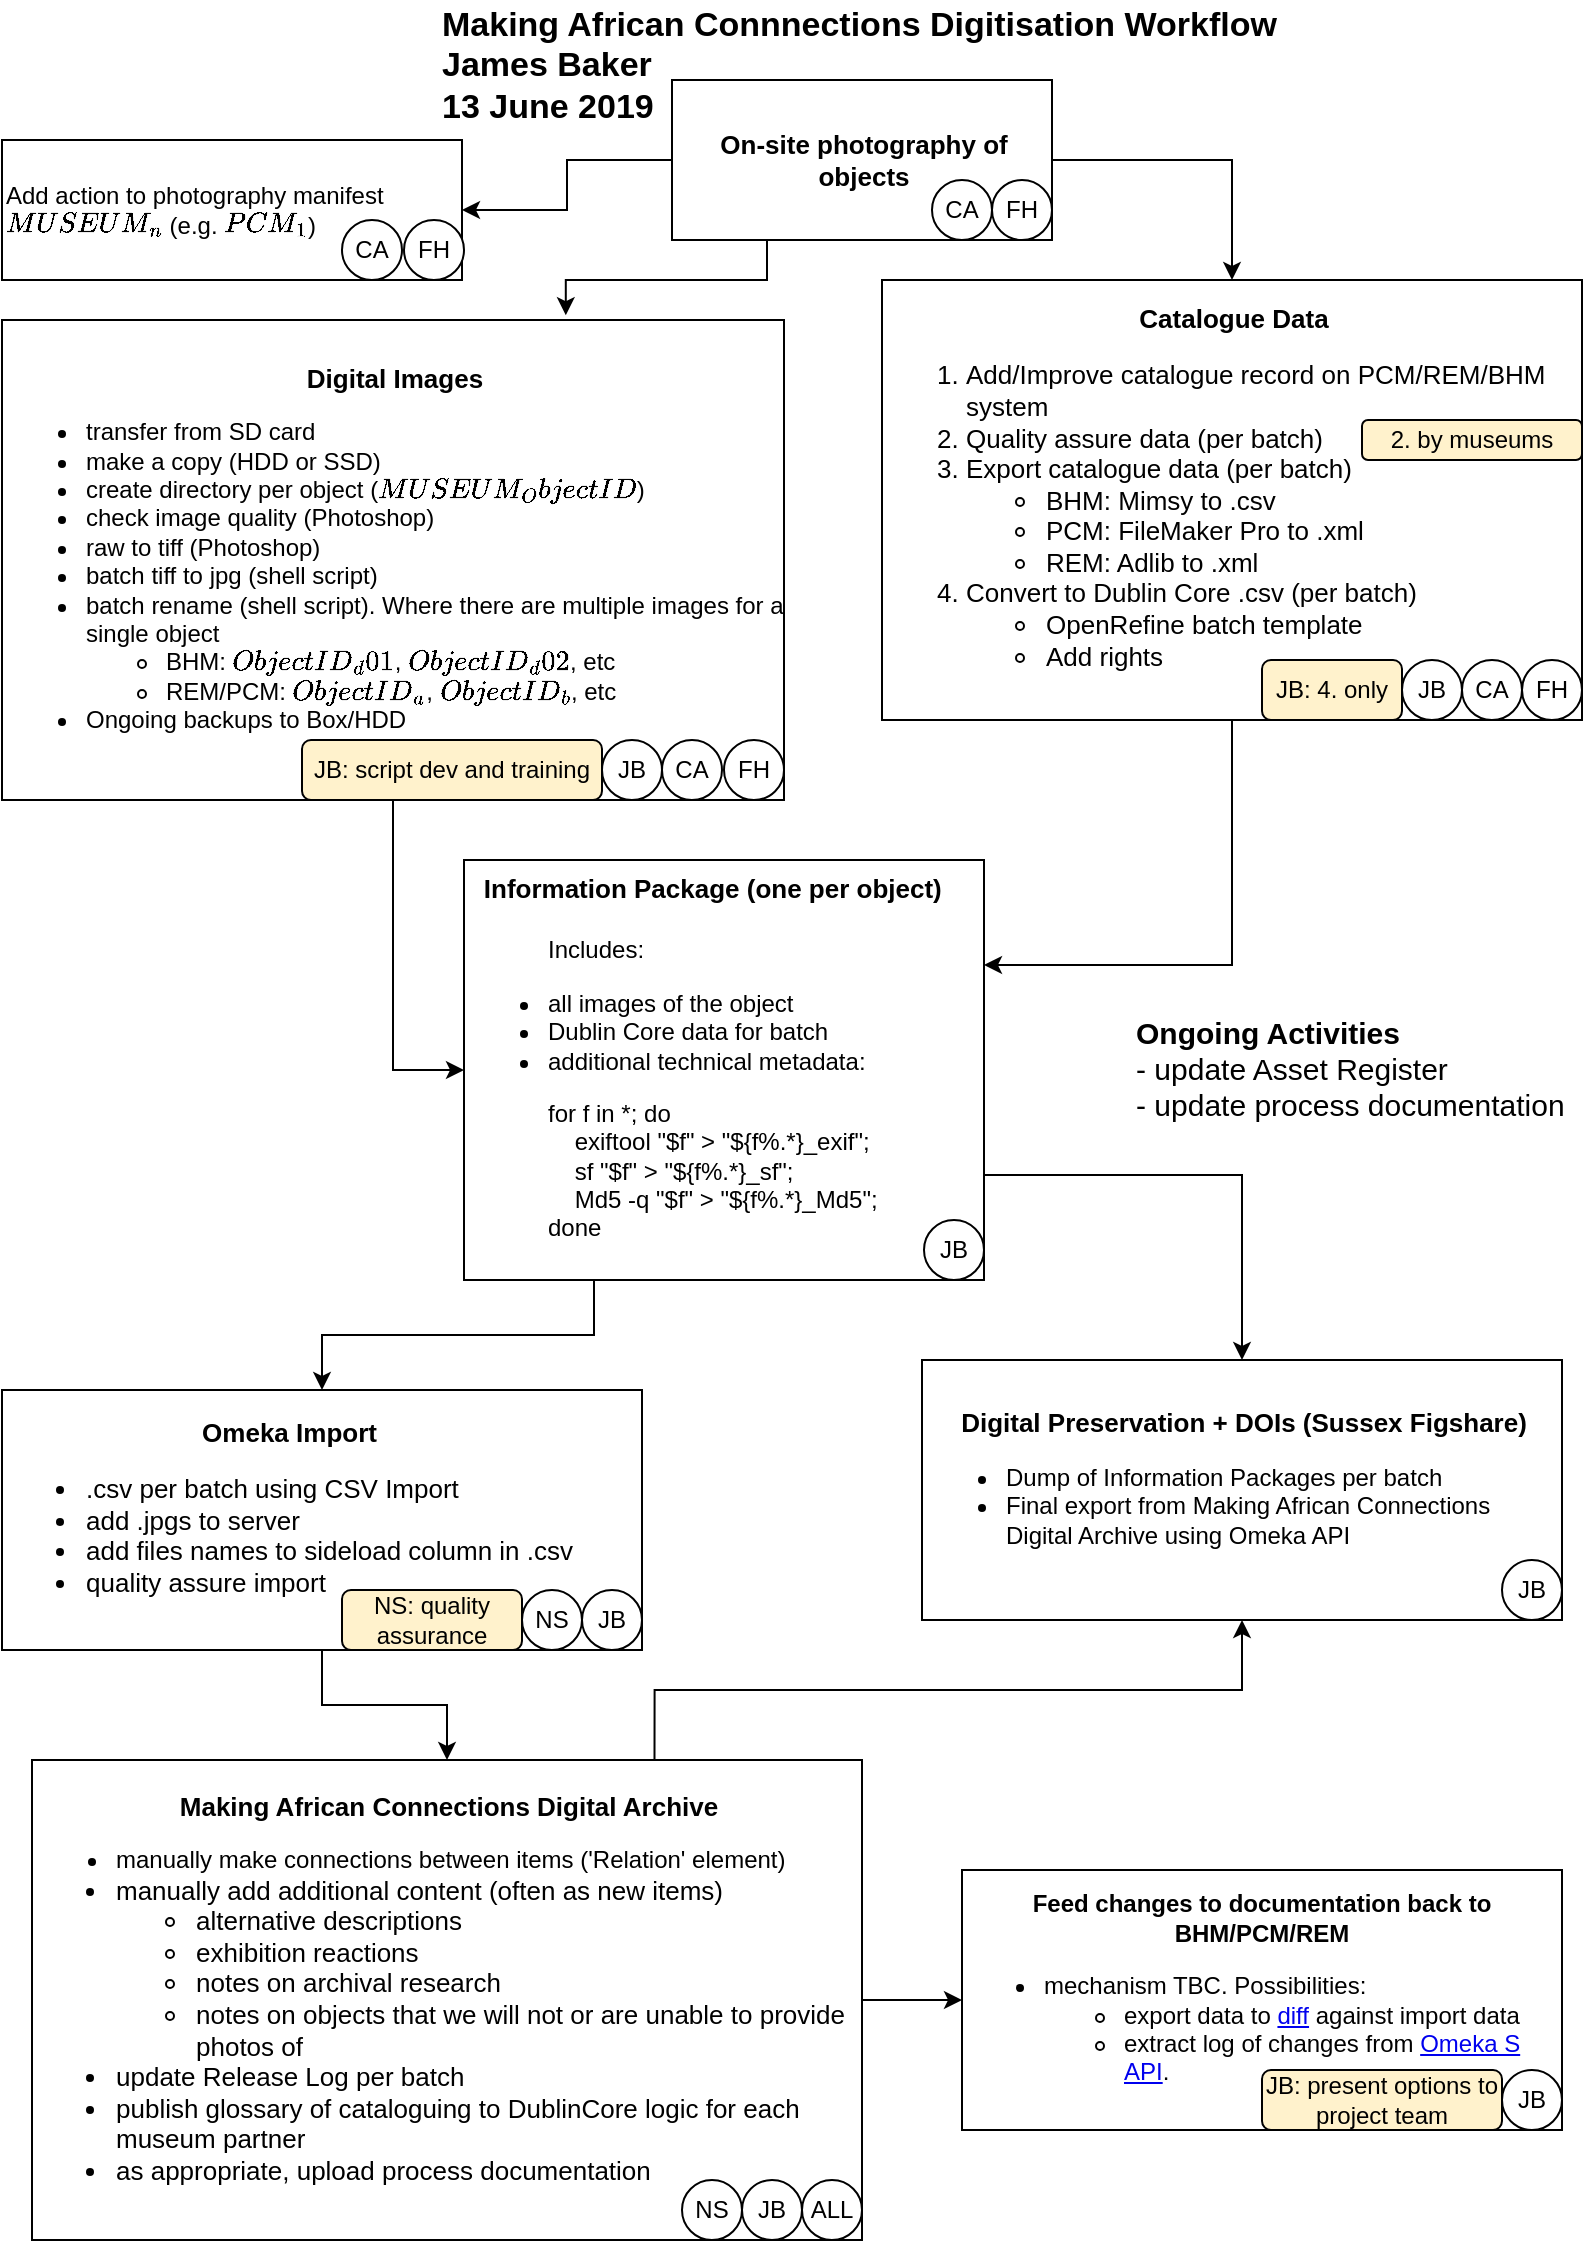 <mxfile version="10.7.7" type="device"><diagram id="92g5SeF5CULgqAVVGH8Q" name="Page-1"><mxGraphModel dx="1022" dy="705" grid="1" gridSize="10" guides="1" tooltips="1" connect="1" arrows="1" fold="1" page="1" pageScale="1" pageWidth="827" pageHeight="1169" math="0" shadow="0"><root><mxCell id="0"/><mxCell id="1" parent="0"/><mxCell id="4p3QkbwV_ykeT8AYEH3g-20" style="edgeStyle=orthogonalEdgeStyle;rounded=0;orthogonalLoop=1;jettySize=auto;html=1;exitX=0;exitY=0.5;exitDx=0;exitDy=0;entryX=1;entryY=0.5;entryDx=0;entryDy=0;" parent="1" source="4p3QkbwV_ykeT8AYEH3g-2" target="4p3QkbwV_ykeT8AYEH3g-3" edge="1"><mxGeometry relative="1" as="geometry"/></mxCell><mxCell id="4p3QkbwV_ykeT8AYEH3g-21" style="edgeStyle=orthogonalEdgeStyle;rounded=0;orthogonalLoop=1;jettySize=auto;html=1;exitX=0.25;exitY=1;exitDx=0;exitDy=0;entryX=0.721;entryY=-0.01;entryDx=0;entryDy=0;entryPerimeter=0;" parent="1" source="4p3QkbwV_ykeT8AYEH3g-2" target="4p3QkbwV_ykeT8AYEH3g-4" edge="1"><mxGeometry relative="1" as="geometry"/></mxCell><mxCell id="4p3QkbwV_ykeT8AYEH3g-22" style="edgeStyle=orthogonalEdgeStyle;rounded=0;orthogonalLoop=1;jettySize=auto;html=1;exitX=1;exitY=0.5;exitDx=0;exitDy=0;entryX=0.5;entryY=0;entryDx=0;entryDy=0;" parent="1" source="4p3QkbwV_ykeT8AYEH3g-2" target="4p3QkbwV_ykeT8AYEH3g-5" edge="1"><mxGeometry relative="1" as="geometry"/></mxCell><mxCell id="4p3QkbwV_ykeT8AYEH3g-2" value="&lt;div style=&quot;text-align: center&quot;&gt;&lt;span&gt;&lt;b&gt;&lt;font style=&quot;font-size: 13px&quot;&gt;On-site photography of objects&lt;/font&gt;&lt;/b&gt;&lt;/span&gt;&lt;/div&gt;" style="rounded=0;whiteSpace=wrap;html=1;align=left;" parent="1" vertex="1"><mxGeometry x="355" y="60" width="190" height="80" as="geometry"/></mxCell><mxCell id="4p3QkbwV_ykeT8AYEH3g-3" value="Add action to photography manifest&lt;br&gt;`MUSEUM_n` (e.g. `PCM_1`)&lt;br&gt;" style="rounded=0;whiteSpace=wrap;html=1;align=left;" parent="1" vertex="1"><mxGeometry x="20" y="90" width="230" height="70" as="geometry"/></mxCell><mxCell id="4p3QkbwV_ykeT8AYEH3g-23" style="edgeStyle=orthogonalEdgeStyle;rounded=0;orthogonalLoop=1;jettySize=auto;html=1;exitX=0.5;exitY=1;exitDx=0;exitDy=0;entryX=0;entryY=0.5;entryDx=0;entryDy=0;" parent="1" source="4p3QkbwV_ykeT8AYEH3g-4" target="4p3QkbwV_ykeT8AYEH3g-6" edge="1"><mxGeometry relative="1" as="geometry"/></mxCell><mxCell id="4p3QkbwV_ykeT8AYEH3g-4" value="&lt;div style=&quot;text-align: center&quot;&gt;&lt;span&gt;&lt;b&gt;&lt;font style=&quot;font-size: 13px&quot;&gt;Digital Images&lt;/font&gt;&lt;/b&gt;&lt;/span&gt;&lt;/div&gt;&lt;ul&gt;&lt;li style=&quot;text-align: left&quot;&gt;transfer from SD card&lt;/li&gt;&lt;li style=&quot;text-align: left&quot;&gt;make a copy (HDD or SSD)&lt;/li&gt;&lt;li style=&quot;text-align: left&quot;&gt;create directory per object (`MUSEUM_ObjectID`)&lt;/li&gt;&lt;li style=&quot;text-align: left&quot;&gt;check image quality (Photoshop)&lt;/li&gt;&lt;li style=&quot;text-align: left&quot;&gt;raw to tiff (Photoshop)&lt;/li&gt;&lt;li style=&quot;text-align: left&quot;&gt;batch tiff to jpg (shell script)&lt;/li&gt;&lt;li style=&quot;text-align: left&quot;&gt;batch rename (shell script). Where there are multiple images for a single object&lt;/li&gt;&lt;ul&gt;&lt;li style=&quot;text-align: left&quot;&gt;BHM: `ObjectID_d01`, `ObjectID_d02`, etc&lt;/li&gt;&lt;li style=&quot;text-align: left&quot;&gt;REM/PCM: `ObjectID_a`, `ObjectID_b`, etc&lt;/li&gt;&lt;/ul&gt;&lt;li style=&quot;text-align: left&quot;&gt;Ongoing backups to Box/HDD&lt;/li&gt;&lt;/ul&gt;" style="rounded=0;whiteSpace=wrap;html=1;align=left;" parent="1" vertex="1"><mxGeometry x="20" y="180" width="391" height="240" as="geometry"/></mxCell><mxCell id="4p3QkbwV_ykeT8AYEH3g-24" style="edgeStyle=orthogonalEdgeStyle;rounded=0;orthogonalLoop=1;jettySize=auto;html=1;exitX=0.5;exitY=1;exitDx=0;exitDy=0;entryX=1;entryY=0.25;entryDx=0;entryDy=0;" parent="1" source="4p3QkbwV_ykeT8AYEH3g-5" target="4p3QkbwV_ykeT8AYEH3g-6" edge="1"><mxGeometry relative="1" as="geometry"/></mxCell><mxCell id="4p3QkbwV_ykeT8AYEH3g-5" value="&lt;div style=&quot;text-align: center ; font-size: 13px&quot;&gt;&lt;b&gt;&lt;font style=&quot;font-size: 13px&quot;&gt;&lt;span style=&quot;text-align: left&quot;&gt;Catalogue Data&lt;/span&gt;&lt;br&gt;&lt;/font&gt;&lt;/b&gt;&lt;/div&gt;&lt;ol style=&quot;font-size: 13px&quot;&gt;&lt;li style=&quot;text-align: left&quot;&gt;Add/Improve catalogue record on PCM/REM/BHM system&lt;/li&gt;&lt;li style=&quot;font-size: 13px ; text-align: left&quot;&gt;Quality assure data (per batch)&lt;/li&gt;&lt;li style=&quot;font-size: 13px ; text-align: left&quot;&gt;Export catalogue data (per batch)&lt;/li&gt;&lt;ul style=&quot;font-size: 13px&quot;&gt;&lt;li style=&quot;text-align: left&quot;&gt;BHM: Mimsy to .csv&lt;/li&gt;&lt;li style=&quot;text-align: left&quot;&gt;PCM: FileMaker Pro to .xml&lt;/li&gt;&lt;li style=&quot;text-align: left&quot;&gt;REM: Adlib to .xml&lt;/li&gt;&lt;/ul&gt;&lt;li style=&quot;font-size: 13px ; text-align: left&quot;&gt;Convert to Dublin Core .csv (per batch)&lt;/li&gt;&lt;ul style=&quot;font-size: 13px&quot;&gt;&lt;li style=&quot;text-align: left&quot;&gt;OpenRefine batch template&lt;/li&gt;&lt;li style=&quot;text-align: left&quot;&gt;Add rights&lt;/li&gt;&lt;/ul&gt;&lt;/ol&gt;" style="rounded=0;whiteSpace=wrap;html=1;align=left;" parent="1" vertex="1"><mxGeometry x="460" y="160" width="350" height="220" as="geometry"/></mxCell><mxCell id="4p3QkbwV_ykeT8AYEH3g-34" style="edgeStyle=orthogonalEdgeStyle;rounded=0;orthogonalLoop=1;jettySize=auto;html=1;exitX=1;exitY=0.75;exitDx=0;exitDy=0;entryX=0.5;entryY=0;entryDx=0;entryDy=0;" parent="1" source="4p3QkbwV_ykeT8AYEH3g-6" target="4p3QkbwV_ykeT8AYEH3g-8" edge="1"><mxGeometry relative="1" as="geometry"/></mxCell><mxCell id="eHbQniR74E5sGs--Fpfv-2" style="edgeStyle=orthogonalEdgeStyle;rounded=0;orthogonalLoop=1;jettySize=auto;html=1;exitX=0.25;exitY=1;exitDx=0;exitDy=0;entryX=0.5;entryY=0;entryDx=0;entryDy=0;" edge="1" parent="1" source="4p3QkbwV_ykeT8AYEH3g-6" target="4p3QkbwV_ykeT8AYEH3g-9"><mxGeometry relative="1" as="geometry"/></mxCell><mxCell id="4p3QkbwV_ykeT8AYEH3g-6" value="&lt;div style=&quot;text-align: center ; font-size: 13px&quot;&gt;&lt;div style=&quot;text-align: center&quot;&gt;&lt;b&gt;&lt;font&gt;Information Package (one per object)&lt;/font&gt;&lt;/b&gt;&lt;/div&gt;&lt;div style=&quot;text-align: center&quot;&gt;&lt;b&gt;&lt;font&gt;&lt;br&gt;&lt;/font&gt;&lt;/b&gt;&lt;/div&gt;&lt;/div&gt;&lt;blockquote style=&quot;margin: 0 0 0 40px ; border: none ; padding: 0px&quot;&gt;&lt;div style=&quot;text-align: left&quot;&gt;Includes:&lt;/div&gt;&lt;/blockquote&gt;&lt;div&gt;&lt;ul&gt;&lt;li style=&quot;text-align: left&quot;&gt;all images of the object&lt;/li&gt;&lt;li style=&quot;text-align: left&quot;&gt;Dublin Core data for batch&lt;/li&gt;&lt;li style=&quot;text-align: left&quot;&gt;additional technical metadata:&lt;/li&gt;&lt;/ul&gt;&lt;/div&gt;&lt;blockquote&gt;&lt;div&gt;&lt;div style=&quot;text-align: left&quot;&gt;&lt;span&gt;for f in *; do&lt;/span&gt;&lt;/div&gt;&lt;/div&gt;&lt;div&gt;&lt;div style=&quot;text-align: left&quot;&gt;&amp;nbsp; &amp;nbsp; exiftool &quot;$f&quot; &amp;gt; &quot;${f%.*}_exif&quot;;&lt;/div&gt;&lt;/div&gt;&lt;span&gt;&lt;div style=&quot;text-align: left&quot;&gt;&lt;span&gt;&amp;nbsp; &amp;nbsp; sf &quot;$f&quot; &amp;gt; &quot;${f%.*}_sf&quot;;&lt;/span&gt;&lt;/div&gt;&lt;/span&gt;&lt;div&gt;&lt;div style=&quot;text-align: left&quot;&gt;&lt;span&gt;&amp;nbsp; &amp;nbsp; Md5 -q &quot;$f&quot; &amp;gt; &quot;${f%.*}_Md5&quot;;&lt;/span&gt;&lt;/div&gt;&lt;/div&gt;&lt;div&gt;&lt;div style=&quot;text-align: left&quot;&gt;done&lt;/div&gt;&lt;/div&gt;&lt;/blockquote&gt;" style="rounded=0;whiteSpace=wrap;html=1;align=left;" parent="1" vertex="1"><mxGeometry x="251" y="450" width="260" height="210" as="geometry"/></mxCell><mxCell id="4p3QkbwV_ykeT8AYEH3g-8" value="&lt;div style=&quot;text-align: center ; font-size: 13px&quot;&gt;&lt;b&gt;&lt;font style=&quot;font-size: 13px&quot;&gt;Digital Preservation + DOIs (Sussex Figshare)&lt;/font&gt;&lt;/b&gt;&lt;/div&gt;&lt;div style=&quot;text-align: left&quot;&gt;&lt;ul&gt;&lt;li&gt;Dump of Information Packages per batch&lt;/li&gt;&lt;li&gt;Final export from Making African Connections Digital Archive using Omeka API&lt;/li&gt;&lt;/ul&gt;&lt;/div&gt;" style="rounded=0;whiteSpace=wrap;html=1;align=left;" parent="1" vertex="1"><mxGeometry x="480" y="700" width="320" height="130" as="geometry"/></mxCell><mxCell id="3cBBy5lCFmWaOkluKdP5-17" style="edgeStyle=orthogonalEdgeStyle;rounded=0;orthogonalLoop=1;jettySize=auto;html=1;exitX=0.5;exitY=1;exitDx=0;exitDy=0;entryX=0.5;entryY=0;entryDx=0;entryDy=0;" parent="1" source="4p3QkbwV_ykeT8AYEH3g-9" target="4p3QkbwV_ykeT8AYEH3g-11" edge="1"><mxGeometry relative="1" as="geometry"/></mxCell><mxCell id="4p3QkbwV_ykeT8AYEH3g-9" value="&lt;div style=&quot;text-align: center ; font-size: 13px&quot;&gt;&lt;b&gt;&lt;font style=&quot;font-size: 13px&quot;&gt;Omeka Import&lt;/font&gt;&lt;/b&gt;&lt;/div&gt;&lt;div style=&quot;text-align: left ; font-size: 13px&quot;&gt;&lt;ul&gt;&lt;li style=&quot;text-align: left&quot;&gt;.csv per batch using CSV Import&lt;/li&gt;&lt;li style=&quot;text-align: left&quot;&gt;add .jpgs to server&lt;br&gt;&lt;/li&gt;&lt;li style=&quot;text-align: left&quot;&gt;add files names to sideload column in .csv&lt;/li&gt;&lt;li style=&quot;text-align: left&quot;&gt;quality assure import&lt;/li&gt;&lt;/ul&gt;&lt;/div&gt;" style="rounded=0;whiteSpace=wrap;html=1;align=left;" parent="1" vertex="1"><mxGeometry x="20" y="715" width="320" height="130" as="geometry"/></mxCell><mxCell id="4p3QkbwV_ykeT8AYEH3g-35" style="edgeStyle=orthogonalEdgeStyle;rounded=0;orthogonalLoop=1;jettySize=auto;html=1;exitX=0.75;exitY=0;exitDx=0;exitDy=0;entryX=0.5;entryY=1;entryDx=0;entryDy=0;" parent="1" source="4p3QkbwV_ykeT8AYEH3g-11" target="4p3QkbwV_ykeT8AYEH3g-8" edge="1"><mxGeometry relative="1" as="geometry"/></mxCell><mxCell id="eHbQniR74E5sGs--Fpfv-5" style="edgeStyle=orthogonalEdgeStyle;rounded=0;orthogonalLoop=1;jettySize=auto;html=1;exitX=1;exitY=0.5;exitDx=0;exitDy=0;entryX=0;entryY=0.5;entryDx=0;entryDy=0;" edge="1" parent="1" source="4p3QkbwV_ykeT8AYEH3g-11" target="eHbQniR74E5sGs--Fpfv-4"><mxGeometry relative="1" as="geometry"/></mxCell><mxCell id="4p3QkbwV_ykeT8AYEH3g-11" value="&lt;div style=&quot;text-align: center&quot;&gt;&lt;b&gt;&lt;font style=&quot;font-size: 13px&quot;&gt;Making African Connections Digital Archive&lt;/font&gt;&lt;/b&gt;&lt;/div&gt;&lt;div style=&quot;text-align: center&quot;&gt;&lt;ul&gt;&lt;li style=&quot;text-align: left&quot;&gt;&lt;span&gt;manually make connections between items ('Relation' element)&lt;/span&gt;&lt;/li&gt;&lt;li style=&quot;font-size: 13px ; text-align: left&quot;&gt;manually add additional content (often as new items)&lt;/li&gt;&lt;ul style=&quot;font-size: 13px&quot;&gt;&lt;li style=&quot;text-align: left&quot;&gt;alternative descriptions&lt;/li&gt;&lt;li style=&quot;text-align: left&quot;&gt;exhibition reactions&lt;/li&gt;&lt;li style=&quot;text-align: left&quot;&gt;notes on archival research&lt;/li&gt;&lt;li style=&quot;text-align: left&quot;&gt;notes on objects that we will not or are unable to provide photos of&lt;/li&gt;&lt;/ul&gt;&lt;li style=&quot;font-size: 13px ; text-align: left&quot;&gt;update Release Log per batch&lt;/li&gt;&lt;li style=&quot;font-size: 13px ; text-align: left&quot;&gt;publish glossary of cataloguing to DublinCore logic for each museum partner&lt;/li&gt;&lt;li style=&quot;font-size: 13px ; text-align: left&quot;&gt;as appropriate, upload process documentation&lt;/li&gt;&lt;/ul&gt;&lt;/div&gt;" style="rounded=0;whiteSpace=wrap;html=1;align=left;" parent="1" vertex="1"><mxGeometry x="35" y="900" width="415" height="240" as="geometry"/></mxCell><mxCell id="4p3QkbwV_ykeT8AYEH3g-13" value="&lt;b style=&quot;font-size: 17px&quot;&gt;Making African Connnections Digitisation Workflow&lt;br&gt;James Baker&lt;br&gt;13 June 2019&lt;/b&gt;&lt;br&gt;" style="text;html=1;resizable=0;points=[];autosize=1;align=left;verticalAlign=top;spacingTop=-4;" parent="1" vertex="1"><mxGeometry x="238" y="20" width="430" height="50" as="geometry"/></mxCell><mxCell id="4p3QkbwV_ykeT8AYEH3g-16" value="&lt;span style=&quot;font-size: 15px&quot;&gt;&lt;b&gt;Ongoing Activities&lt;/b&gt;&lt;br&gt;- update Asset Register&lt;br&gt;- update process documentation&lt;br&gt;&lt;/span&gt;&lt;br&gt;" style="text;html=1;resizable=0;points=[];autosize=1;align=left;verticalAlign=top;spacingTop=-4;" parent="1" vertex="1"><mxGeometry x="585" y="525" width="230" height="60" as="geometry"/></mxCell><mxCell id="3cBBy5lCFmWaOkluKdP5-1" value="&lt;div style=&quot;text-align: right&quot;&gt;&lt;span&gt;FH&lt;/span&gt;&lt;/div&gt;" style="ellipse;whiteSpace=wrap;html=1;aspect=fixed;align=center;" parent="1" vertex="1"><mxGeometry x="515" y="110" width="30" height="30" as="geometry"/></mxCell><mxCell id="3cBBy5lCFmWaOkluKdP5-2" value="&lt;div style=&quot;text-align: right&quot;&gt;&lt;span&gt;FH&lt;/span&gt;&lt;/div&gt;" style="ellipse;whiteSpace=wrap;html=1;aspect=fixed;align=center;" parent="1" vertex="1"><mxGeometry x="221" y="130" width="30" height="30" as="geometry"/></mxCell><mxCell id="3cBBy5lCFmWaOkluKdP5-3" value="&lt;div style=&quot;text-align: right&quot;&gt;&lt;span&gt;FH&lt;/span&gt;&lt;/div&gt;" style="ellipse;whiteSpace=wrap;html=1;aspect=fixed;align=center;" parent="1" vertex="1"><mxGeometry x="381" y="390" width="30" height="30" as="geometry"/></mxCell><mxCell id="3cBBy5lCFmWaOkluKdP5-4" value="&lt;div style=&quot;text-align: right&quot;&gt;&lt;span&gt;FH&lt;/span&gt;&lt;/div&gt;" style="ellipse;whiteSpace=wrap;html=1;aspect=fixed;align=center;" parent="1" vertex="1"><mxGeometry x="780" y="350" width="30" height="30" as="geometry"/></mxCell><mxCell id="3cBBy5lCFmWaOkluKdP5-6" value="&lt;div style=&quot;text-align: right&quot;&gt;ALL&lt;/div&gt;" style="ellipse;whiteSpace=wrap;html=1;aspect=fixed;align=center;" parent="1" vertex="1"><mxGeometry x="420" y="1110" width="30" height="30" as="geometry"/></mxCell><mxCell id="3cBBy5lCFmWaOkluKdP5-7" value="&lt;div style=&quot;text-align: right&quot;&gt;&lt;span&gt;CA&lt;/span&gt;&lt;/div&gt;" style="ellipse;whiteSpace=wrap;html=1;aspect=fixed;align=center;" parent="1" vertex="1"><mxGeometry x="485" y="110" width="30" height="30" as="geometry"/></mxCell><mxCell id="3cBBy5lCFmWaOkluKdP5-8" value="&lt;div style=&quot;text-align: right&quot;&gt;&lt;span&gt;CA&lt;/span&gt;&lt;/div&gt;" style="ellipse;whiteSpace=wrap;html=1;aspect=fixed;align=center;" parent="1" vertex="1"><mxGeometry x="190" y="130" width="30" height="30" as="geometry"/></mxCell><mxCell id="3cBBy5lCFmWaOkluKdP5-9" value="&lt;div style=&quot;text-align: right&quot;&gt;&lt;span&gt;CA&lt;/span&gt;&lt;/div&gt;" style="ellipse;whiteSpace=wrap;html=1;aspect=fixed;align=center;" parent="1" vertex="1"><mxGeometry x="350" y="390" width="30" height="30" as="geometry"/></mxCell><mxCell id="3cBBy5lCFmWaOkluKdP5-10" value="&lt;div style=&quot;text-align: right&quot;&gt;&lt;span&gt;CA&lt;/span&gt;&lt;/div&gt;" style="ellipse;whiteSpace=wrap;html=1;aspect=fixed;align=center;" parent="1" vertex="1"><mxGeometry x="750" y="350" width="30" height="30" as="geometry"/></mxCell><mxCell id="3cBBy5lCFmWaOkluKdP5-11" value="&lt;div style=&quot;text-align: right&quot;&gt;&lt;span&gt;JB&lt;/span&gt;&lt;/div&gt;" style="ellipse;whiteSpace=wrap;html=1;aspect=fixed;align=center;" parent="1" vertex="1"><mxGeometry x="320" y="390" width="30" height="30" as="geometry"/></mxCell><mxCell id="3cBBy5lCFmWaOkluKdP5-12" value="&lt;div style=&quot;text-align: right&quot;&gt;&lt;span&gt;JB&lt;/span&gt;&lt;/div&gt;" style="ellipse;whiteSpace=wrap;html=1;aspect=fixed;align=center;" parent="1" vertex="1"><mxGeometry x="720" y="350" width="30" height="30" as="geometry"/></mxCell><mxCell id="3cBBy5lCFmWaOkluKdP5-13" value="&lt;div style=&quot;text-align: right&quot;&gt;&lt;span&gt;JB&lt;/span&gt;&lt;/div&gt;" style="ellipse;whiteSpace=wrap;html=1;aspect=fixed;align=center;" parent="1" vertex="1"><mxGeometry x="481" y="630" width="30" height="30" as="geometry"/></mxCell><mxCell id="3cBBy5lCFmWaOkluKdP5-15" value="&lt;div style=&quot;text-align: right&quot;&gt;&lt;span&gt;JB&lt;/span&gt;&lt;/div&gt;" style="ellipse;whiteSpace=wrap;html=1;aspect=fixed;align=center;" parent="1" vertex="1"><mxGeometry x="770" y="800" width="30" height="30" as="geometry"/></mxCell><mxCell id="3cBBy5lCFmWaOkluKdP5-16" value="&lt;div style=&quot;text-align: right&quot;&gt;&lt;span&gt;JB&lt;/span&gt;&lt;/div&gt;" style="ellipse;whiteSpace=wrap;html=1;aspect=fixed;align=center;" parent="1" vertex="1"><mxGeometry x="310" y="815" width="30" height="30" as="geometry"/></mxCell><mxCell id="3cBBy5lCFmWaOkluKdP5-20" value="&lt;div style=&quot;text-align: right&quot;&gt;&lt;span&gt;NS&lt;/span&gt;&lt;/div&gt;" style="ellipse;whiteSpace=wrap;html=1;aspect=fixed;align=center;" parent="1" vertex="1"><mxGeometry x="280" y="815" width="30" height="30" as="geometry"/></mxCell><mxCell id="3cBBy5lCFmWaOkluKdP5-21" value="JB: script dev and training&lt;br&gt;" style="rounded=1;whiteSpace=wrap;html=1;align=center;fillColor=#fff2cc;strokeColor=#000000;" parent="1" vertex="1"><mxGeometry x="170" y="390" width="150" height="30" as="geometry"/></mxCell><mxCell id="3cBBy5lCFmWaOkluKdP5-23" value="JB: 4. only&lt;br&gt;" style="rounded=1;whiteSpace=wrap;html=1;align=center;fillColor=#fff2cc;strokeColor=#000000;" parent="1" vertex="1"><mxGeometry x="650" y="350" width="70" height="30" as="geometry"/></mxCell><mxCell id="3cBBy5lCFmWaOkluKdP5-24" value="2. by museums&lt;br&gt;" style="rounded=1;whiteSpace=wrap;html=1;align=center;fillColor=#fff2cc;strokeColor=#000000;" parent="1" vertex="1"><mxGeometry x="700" y="230" width="110" height="20" as="geometry"/></mxCell><mxCell id="3cBBy5lCFmWaOkluKdP5-26" value="NS: quality assurance&lt;br&gt;" style="rounded=1;whiteSpace=wrap;html=1;align=center;fillColor=#fff2cc;strokeColor=#000000;" parent="1" vertex="1"><mxGeometry x="190" y="815" width="90" height="30" as="geometry"/></mxCell><mxCell id="3cBBy5lCFmWaOkluKdP5-27" value="&lt;div style=&quot;text-align: right&quot;&gt;&lt;span&gt;JB&lt;/span&gt;&lt;/div&gt;" style="ellipse;whiteSpace=wrap;html=1;aspect=fixed;align=center;" parent="1" vertex="1"><mxGeometry x="390" y="1110" width="30" height="30" as="geometry"/></mxCell><mxCell id="3cBBy5lCFmWaOkluKdP5-28" value="&lt;div style=&quot;text-align: right&quot;&gt;&lt;span&gt;NS&lt;/span&gt;&lt;/div&gt;" style="ellipse;whiteSpace=wrap;html=1;aspect=fixed;align=center;" parent="1" vertex="1"><mxGeometry x="360" y="1110" width="30" height="30" as="geometry"/></mxCell><mxCell id="eHbQniR74E5sGs--Fpfv-4" value="&lt;b&gt;Feed changes to documentation back to BHM/PCM/REM&lt;/b&gt;&lt;br&gt;&lt;ul&gt;&lt;li style=&quot;text-align: left&quot;&gt;mechanism TBC. Possibilities:&lt;/li&gt;&lt;ul&gt;&lt;li style=&quot;text-align: left&quot;&gt;export data to &lt;a href=&quot;https://git-scm.com/docs/git-diff&quot;&gt;diff&lt;/a&gt; against import data&lt;/li&gt;&lt;li style=&quot;text-align: left&quot;&gt;extract log of changes from &lt;a href=&quot;data:page/id,92g5SeF5CULgqAVVGH8Q&quot;&gt;Omeka S API&lt;/a&gt;.&lt;/li&gt;&lt;/ul&gt;&lt;/ul&gt;" style="rounded=0;whiteSpace=wrap;html=1;" vertex="1" parent="1"><mxGeometry x="500" y="955" width="300" height="130" as="geometry"/></mxCell><mxCell id="eHbQniR74E5sGs--Fpfv-6" value="&lt;div style=&quot;text-align: right&quot;&gt;&lt;span&gt;JB&lt;/span&gt;&lt;/div&gt;" style="ellipse;whiteSpace=wrap;html=1;aspect=fixed;align=center;" vertex="1" parent="1"><mxGeometry x="770" y="1055" width="30" height="30" as="geometry"/></mxCell><mxCell id="eHbQniR74E5sGs--Fpfv-8" value="JB: present options to project team&lt;br&gt;" style="rounded=1;whiteSpace=wrap;html=1;align=center;fillColor=#fff2cc;strokeColor=#000000;" vertex="1" parent="1"><mxGeometry x="650" y="1055" width="120" height="30" as="geometry"/></mxCell></root></mxGraphModel></diagram></mxfile>